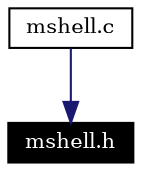 digraph inheritance
{
  Node71 [shape="box",label="mshell.h",fontsize=10,height=0.2,width=0.4,color="black",style="filled" fontcolor="white"];
  Node72 -> Node71 [color="midnightblue",fontsize=10,style="solid"];
  Node72 [shape="box",label="mshell.c",fontsize=10,height=0.2,width=0.4,color="black",URL="$mshell_8c.html"];
}
